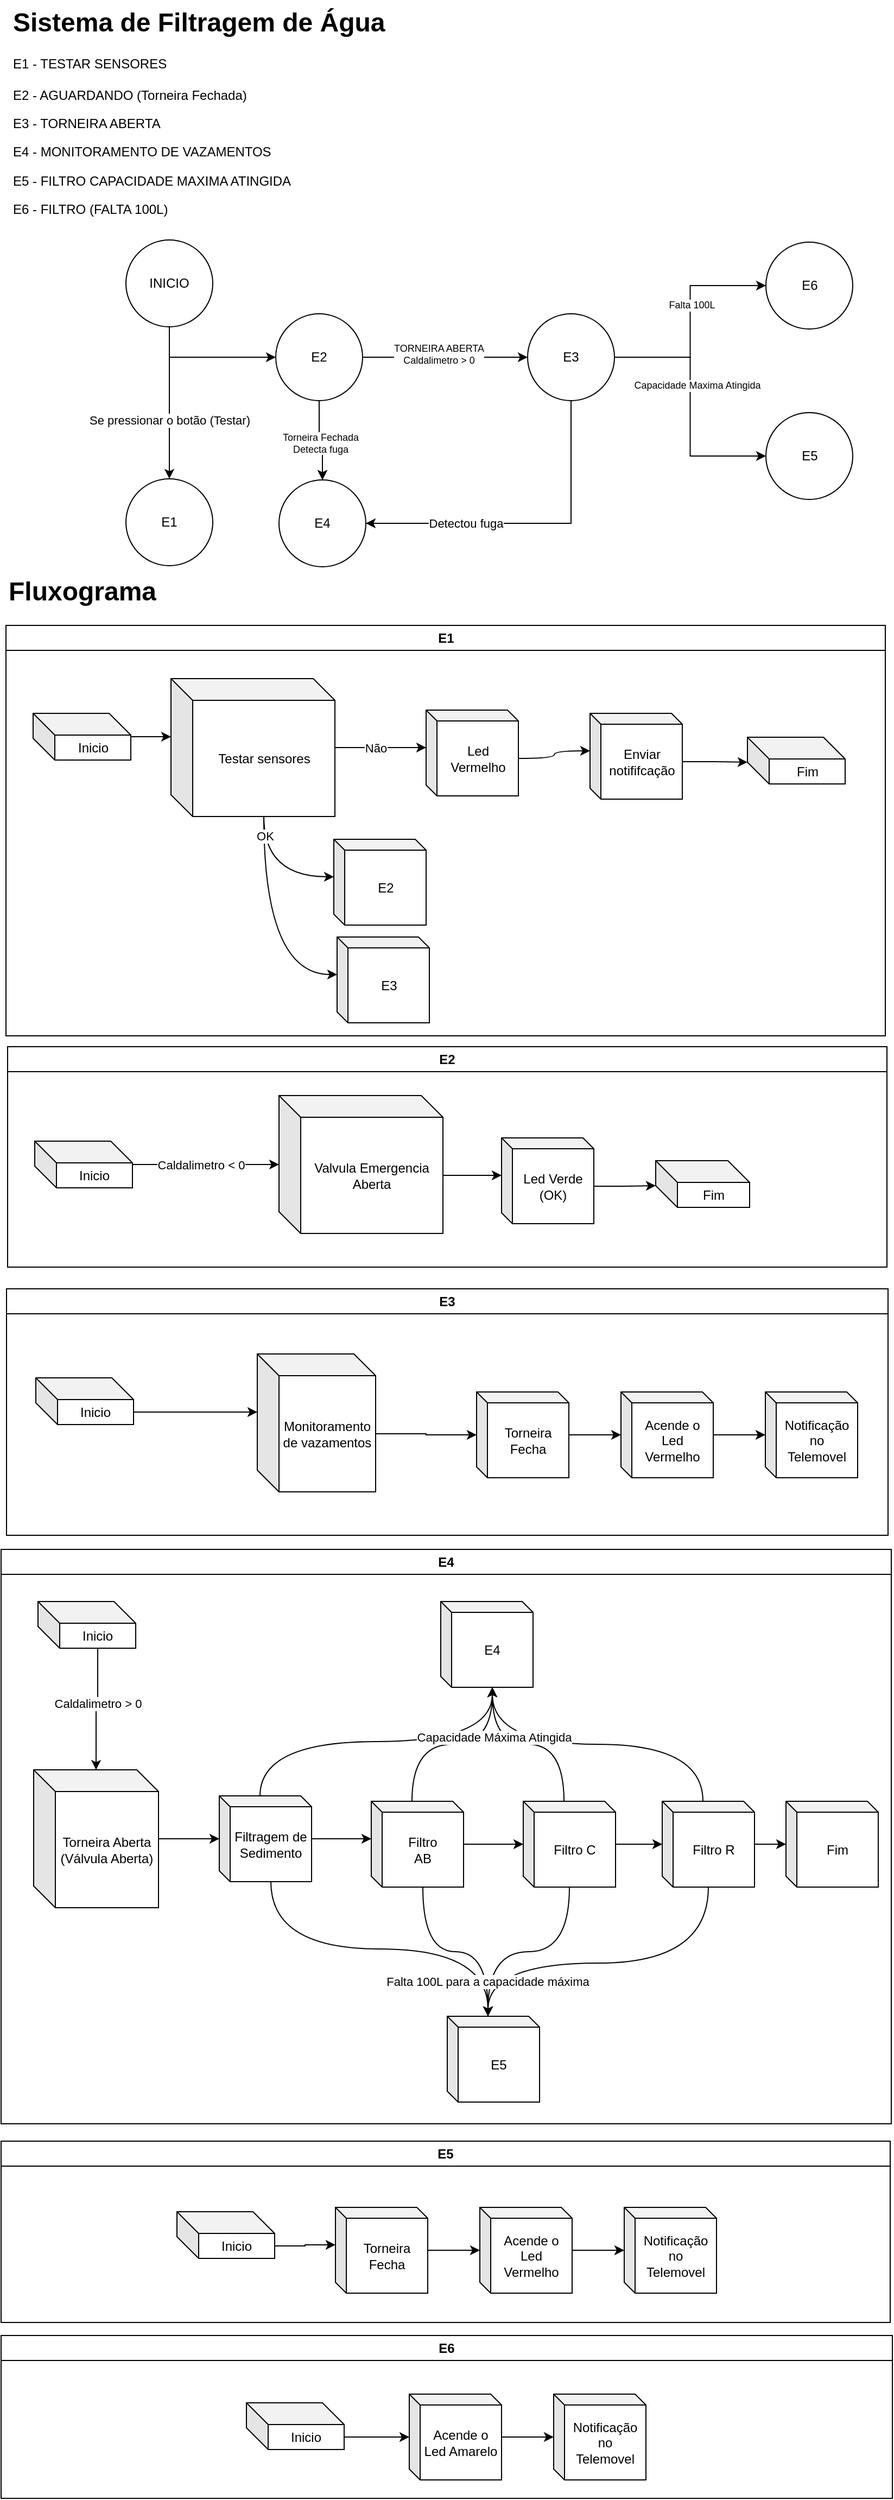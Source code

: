 <mxfile version="26.1.0">
  <diagram name="Página-1" id="Cpw3zNgjgTNZ07fYYYRe">
    <mxGraphModel dx="1737" dy="942" grid="0" gridSize="10" guides="1" tooltips="1" connect="1" arrows="1" fold="1" page="1" pageScale="1" pageWidth="827" pageHeight="1169" math="0" shadow="0">
      <root>
        <mxCell id="0" />
        <mxCell id="1" parent="0" />
        <mxCell id="4wKR0VVO4Z2LBif7FaJZ-10" value="&lt;h1 style=&quot;margin-top: 0px;&quot;&gt;Sistema de Filtragem de Água&amp;nbsp;&lt;/h1&gt;&lt;p&gt;E1 - TESTAR SENSORES&lt;br&gt;&lt;br&gt;E2 - AGUARDANDO (Torneira Fechada)&lt;/p&gt;&lt;p&gt;&lt;span style=&quot;background-color: transparent; color: light-dark(rgb(0, 0, 0), rgb(255, 255, 255));&quot;&gt;E3 - TORNEIRA ABERTA&lt;/span&gt;&lt;/p&gt;&lt;p&gt;&lt;span style=&quot;background-color: transparent; color: light-dark(rgb(0, 0, 0), rgb(255, 255, 255));&quot;&gt;E4 - MONITORAMENTO DE VAZAMENTOS&lt;/span&gt;&lt;/p&gt;&lt;p&gt;&lt;span style=&quot;background-color: transparent; color: light-dark(rgb(0, 0, 0), rgb(255, 255, 255));&quot;&gt;E5 - FILTRO CAPACIDADE MAXIMA ATINGIDA&lt;/span&gt;&lt;/p&gt;&lt;p&gt;&lt;span style=&quot;background-color: transparent; color: light-dark(rgb(0, 0, 0), rgb(255, 255, 255));&quot;&gt;E6 - FILTRO (FALTA 100L)&lt;/span&gt;&lt;/p&gt;" style="text;html=1;whiteSpace=wrap;overflow=hidden;rounded=0;" parent="1" vertex="1">
          <mxGeometry x="12" y="21" width="366" height="204" as="geometry" />
        </mxCell>
        <mxCell id="fFh5RqsiBWmTlAHbZuiL-181" style="edgeStyle=orthogonalEdgeStyle;rounded=0;orthogonalLoop=1;jettySize=auto;html=1;exitX=0.5;exitY=1;exitDx=0;exitDy=0;entryX=0.5;entryY=0;entryDx=0;entryDy=0;" parent="1" source="4wKR0VVO4Z2LBif7FaJZ-12" target="fFh5RqsiBWmTlAHbZuiL-179" edge="1">
          <mxGeometry relative="1" as="geometry" />
        </mxCell>
        <mxCell id="5jFHLmjebThevECd06Mf-3" value="Se pressionar o botão (Testar)" style="edgeLabel;html=1;align=center;verticalAlign=middle;resizable=0;points=[];" vertex="1" connectable="0" parent="fFh5RqsiBWmTlAHbZuiL-181">
          <mxGeometry x="0.092" y="1" relative="1" as="geometry">
            <mxPoint x="-1" y="9" as="offset" />
          </mxGeometry>
        </mxCell>
        <mxCell id="5jFHLmjebThevECd06Mf-2" style="edgeStyle=orthogonalEdgeStyle;rounded=0;orthogonalLoop=1;jettySize=auto;html=1;exitX=0.5;exitY=1;exitDx=0;exitDy=0;entryX=0;entryY=0.5;entryDx=0;entryDy=0;" edge="1" parent="1" source="4wKR0VVO4Z2LBif7FaJZ-12" target="fFh5RqsiBWmTlAHbZuiL-1">
          <mxGeometry relative="1" as="geometry" />
        </mxCell>
        <mxCell id="4wKR0VVO4Z2LBif7FaJZ-12" value="INICIO" style="ellipse;whiteSpace=wrap;html=1;aspect=fixed;" parent="1" vertex="1">
          <mxGeometry x="118" y="242" width="80" height="80" as="geometry" />
        </mxCell>
        <mxCell id="fFh5RqsiBWmTlAHbZuiL-4" value="" style="edgeStyle=orthogonalEdgeStyle;rounded=0;orthogonalLoop=1;jettySize=auto;html=1;" parent="1" source="fFh5RqsiBWmTlAHbZuiL-1" target="fFh5RqsiBWmTlAHbZuiL-3" edge="1">
          <mxGeometry relative="1" as="geometry" />
        </mxCell>
        <mxCell id="fFh5RqsiBWmTlAHbZuiL-10" value="TORNEIRA ABERTA&lt;div&gt;Caldalimetro &amp;gt; 0&lt;/div&gt;" style="edgeLabel;html=1;align=center;verticalAlign=middle;resizable=0;points=[];fontSize=9;" parent="fFh5RqsiBWmTlAHbZuiL-4" vertex="1" connectable="0">
          <mxGeometry x="-0.18" y="4" relative="1" as="geometry">
            <mxPoint x="7" y="1" as="offset" />
          </mxGeometry>
        </mxCell>
        <mxCell id="fFh5RqsiBWmTlAHbZuiL-12" value="" style="edgeStyle=orthogonalEdgeStyle;rounded=0;orthogonalLoop=1;jettySize=auto;html=1;" parent="1" source="fFh5RqsiBWmTlAHbZuiL-1" target="fFh5RqsiBWmTlAHbZuiL-11" edge="1">
          <mxGeometry relative="1" as="geometry" />
        </mxCell>
        <mxCell id="fFh5RqsiBWmTlAHbZuiL-13" value="" style="edgeStyle=orthogonalEdgeStyle;rounded=0;orthogonalLoop=1;jettySize=auto;html=1;" parent="1" source="fFh5RqsiBWmTlAHbZuiL-1" target="fFh5RqsiBWmTlAHbZuiL-11" edge="1">
          <mxGeometry relative="1" as="geometry" />
        </mxCell>
        <mxCell id="fFh5RqsiBWmTlAHbZuiL-14" value="Torneira Fechada&lt;div&gt;Detecta fuga&lt;/div&gt;" style="edgeLabel;html=1;align=center;verticalAlign=middle;resizable=0;points=[];fontSize=9;" parent="fFh5RqsiBWmTlAHbZuiL-13" vertex="1" connectable="0">
          <mxGeometry x="-0.015" y="-2" relative="1" as="geometry">
            <mxPoint as="offset" />
          </mxGeometry>
        </mxCell>
        <mxCell id="fFh5RqsiBWmTlAHbZuiL-1" value="E2" style="ellipse;whiteSpace=wrap;html=1;aspect=fixed;" parent="1" vertex="1">
          <mxGeometry x="256" y="310" width="80" height="80" as="geometry" />
        </mxCell>
        <mxCell id="fFh5RqsiBWmTlAHbZuiL-7" value="" style="edgeStyle=orthogonalEdgeStyle;rounded=0;orthogonalLoop=1;jettySize=auto;html=1;entryX=0;entryY=0.5;entryDx=0;entryDy=0;" parent="1" source="fFh5RqsiBWmTlAHbZuiL-3" target="fFh5RqsiBWmTlAHbZuiL-23" edge="1">
          <mxGeometry relative="1" as="geometry">
            <mxPoint x="752" y="466" as="targetPoint" />
          </mxGeometry>
        </mxCell>
        <mxCell id="fFh5RqsiBWmTlAHbZuiL-30" value="Falta 100L" style="edgeLabel;html=1;align=center;verticalAlign=middle;resizable=0;points=[];fontSize=9;" parent="fFh5RqsiBWmTlAHbZuiL-7" vertex="1" connectable="0">
          <mxGeometry x="0.656" y="-1" relative="1" as="geometry">
            <mxPoint x="-33" y="17" as="offset" />
          </mxGeometry>
        </mxCell>
        <mxCell id="5jFHLmjebThevECd06Mf-4" style="edgeStyle=orthogonalEdgeStyle;rounded=0;orthogonalLoop=1;jettySize=auto;html=1;exitX=0.5;exitY=1;exitDx=0;exitDy=0;entryX=1;entryY=0.5;entryDx=0;entryDy=0;" edge="1" parent="1" source="fFh5RqsiBWmTlAHbZuiL-3" target="fFh5RqsiBWmTlAHbZuiL-11">
          <mxGeometry relative="1" as="geometry" />
        </mxCell>
        <mxCell id="5jFHLmjebThevECd06Mf-5" value="Detectou fuga" style="edgeLabel;html=1;align=center;verticalAlign=middle;resizable=0;points=[];" vertex="1" connectable="0" parent="5jFHLmjebThevECd06Mf-4">
          <mxGeometry x="0.39" relative="1" as="geometry">
            <mxPoint as="offset" />
          </mxGeometry>
        </mxCell>
        <mxCell id="fFh5RqsiBWmTlAHbZuiL-3" value="E3" style="ellipse;whiteSpace=wrap;html=1;aspect=fixed;" parent="1" vertex="1">
          <mxGeometry x="488" y="310" width="80" height="80" as="geometry" />
        </mxCell>
        <mxCell id="fFh5RqsiBWmTlAHbZuiL-11" value="E4" style="ellipse;whiteSpace=wrap;html=1;aspect=fixed;" parent="1" vertex="1">
          <mxGeometry x="259" y="463" width="80" height="80" as="geometry" />
        </mxCell>
        <mxCell id="fFh5RqsiBWmTlAHbZuiL-20" value="" style="edgeStyle=orthogonalEdgeStyle;rounded=0;orthogonalLoop=1;jettySize=auto;html=1;exitX=1;exitY=0.5;exitDx=0;exitDy=0;entryX=0;entryY=0.5;entryDx=0;entryDy=0;" parent="1" source="fFh5RqsiBWmTlAHbZuiL-3" target="fFh5RqsiBWmTlAHbZuiL-19" edge="1">
          <mxGeometry relative="1" as="geometry">
            <mxPoint x="669" y="406" as="sourcePoint" />
          </mxGeometry>
        </mxCell>
        <mxCell id="fFh5RqsiBWmTlAHbZuiL-21" value="Capacidade Maxima Atingida" style="edgeLabel;html=1;align=center;verticalAlign=middle;resizable=0;points=[];fontSize=9;" parent="fFh5RqsiBWmTlAHbZuiL-20" vertex="1" connectable="0">
          <mxGeometry x="-0.3" relative="1" as="geometry">
            <mxPoint x="6" y="15" as="offset" />
          </mxGeometry>
        </mxCell>
        <mxCell id="fFh5RqsiBWmTlAHbZuiL-19" value="E5" style="ellipse;whiteSpace=wrap;html=1;aspect=fixed;" parent="1" vertex="1">
          <mxGeometry x="707.5" y="401" width="80" height="80" as="geometry" />
        </mxCell>
        <mxCell id="fFh5RqsiBWmTlAHbZuiL-23" value="E6" style="ellipse;whiteSpace=wrap;html=1;aspect=fixed;" parent="1" vertex="1">
          <mxGeometry x="707.5" y="244" width="80" height="80" as="geometry" />
        </mxCell>
        <mxCell id="fFh5RqsiBWmTlAHbZuiL-31" value="&lt;h1 style=&quot;margin-top: 0px;&quot;&gt;Fluxograma&lt;/h1&gt;" style="text;html=1;whiteSpace=wrap;overflow=hidden;rounded=0;" parent="1" vertex="1">
          <mxGeometry x="8" y="545" width="180" height="42" as="geometry" />
        </mxCell>
        <mxCell id="fFh5RqsiBWmTlAHbZuiL-34" value="E2" style="swimlane;whiteSpace=wrap;html=1;" parent="1" vertex="1">
          <mxGeometry x="9" y="985" width="810" height="203" as="geometry">
            <mxRectangle x="86" y="812" width="50" height="26" as="alternateBounds" />
          </mxGeometry>
        </mxCell>
        <mxCell id="fFh5RqsiBWmTlAHbZuiL-43" value="" style="edgeStyle=orthogonalEdgeStyle;rounded=0;orthogonalLoop=1;jettySize=auto;html=1;" parent="fFh5RqsiBWmTlAHbZuiL-34" source="fFh5RqsiBWmTlAHbZuiL-41" target="fFh5RqsiBWmTlAHbZuiL-42" edge="1">
          <mxGeometry relative="1" as="geometry" />
        </mxCell>
        <mxCell id="fFh5RqsiBWmTlAHbZuiL-78" value="Caldalimetro &amp;lt; 0" style="edgeLabel;html=1;align=center;verticalAlign=middle;resizable=0;points=[];" parent="fFh5RqsiBWmTlAHbZuiL-43" vertex="1" connectable="0">
          <mxGeometry x="0.004" relative="1" as="geometry">
            <mxPoint x="-5" as="offset" />
          </mxGeometry>
        </mxCell>
        <mxCell id="fFh5RqsiBWmTlAHbZuiL-41" value="Inicio" style="shape=cube;whiteSpace=wrap;html=1;boundedLbl=1;backgroundOutline=1;darkOpacity=0.05;darkOpacity2=0.1;" parent="fFh5RqsiBWmTlAHbZuiL-34" vertex="1">
          <mxGeometry x="25" y="87" width="90" height="43" as="geometry" />
        </mxCell>
        <mxCell id="fFh5RqsiBWmTlAHbZuiL-42" value="Valvula Emergencia Aberta" style="shape=cube;whiteSpace=wrap;html=1;boundedLbl=1;backgroundOutline=1;darkOpacity=0.05;darkOpacity2=0.1;" parent="fFh5RqsiBWmTlAHbZuiL-34" vertex="1">
          <mxGeometry x="250" y="45" width="151" height="127" as="geometry" />
        </mxCell>
        <mxCell id="fFh5RqsiBWmTlAHbZuiL-46" value="Fim" style="shape=cube;whiteSpace=wrap;html=1;boundedLbl=1;backgroundOutline=1;darkOpacity=0.05;darkOpacity2=0.1;" parent="fFh5RqsiBWmTlAHbZuiL-34" vertex="1">
          <mxGeometry x="597" y="105" width="86.5" height="43" as="geometry" />
        </mxCell>
        <mxCell id="fFh5RqsiBWmTlAHbZuiL-79" value="Led Verde&lt;div&gt;(OK)&lt;/div&gt;" style="shape=cube;whiteSpace=wrap;html=1;boundedLbl=1;backgroundOutline=1;darkOpacity=0.05;darkOpacity2=0.1;size=10;" parent="fFh5RqsiBWmTlAHbZuiL-34" vertex="1">
          <mxGeometry x="455" y="84" width="85" height="79" as="geometry" />
        </mxCell>
        <mxCell id="fFh5RqsiBWmTlAHbZuiL-83" style="edgeStyle=orthogonalEdgeStyle;rounded=0;orthogonalLoop=1;jettySize=auto;html=1;exitX=0;exitY=0;exitDx=85;exitDy=44.5;exitPerimeter=0;entryX=0;entryY=0;entryDx=0;entryDy=23;entryPerimeter=0;" parent="fFh5RqsiBWmTlAHbZuiL-34" source="fFh5RqsiBWmTlAHbZuiL-79" target="fFh5RqsiBWmTlAHbZuiL-46" edge="1">
          <mxGeometry relative="1" as="geometry">
            <mxPoint x="117" y="411" as="targetPoint" />
          </mxGeometry>
        </mxCell>
        <mxCell id="fFh5RqsiBWmTlAHbZuiL-168" style="edgeStyle=orthogonalEdgeStyle;rounded=0;orthogonalLoop=1;jettySize=auto;html=1;exitX=0;exitY=0;exitDx=151;exitDy=73.5;exitPerimeter=0;entryX=0;entryY=0;entryDx=0;entryDy=34.5;entryPerimeter=0;" parent="fFh5RqsiBWmTlAHbZuiL-34" source="fFh5RqsiBWmTlAHbZuiL-42" target="fFh5RqsiBWmTlAHbZuiL-79" edge="1">
          <mxGeometry relative="1" as="geometry" />
        </mxCell>
        <mxCell id="fFh5RqsiBWmTlAHbZuiL-35" value="E4" style="swimlane;whiteSpace=wrap;html=1;" parent="1" vertex="1">
          <mxGeometry x="3" y="1448" width="820" height="529" as="geometry">
            <mxRectangle x="304" y="812" width="50" height="26" as="alternateBounds" />
          </mxGeometry>
        </mxCell>
        <mxCell id="fFh5RqsiBWmTlAHbZuiL-50" value="Inicio" style="shape=cube;whiteSpace=wrap;html=1;boundedLbl=1;backgroundOutline=1;darkOpacity=0.05;darkOpacity2=0.1;" parent="fFh5RqsiBWmTlAHbZuiL-35" vertex="1">
          <mxGeometry x="34" y="48" width="90" height="43" as="geometry" />
        </mxCell>
        <mxCell id="fFh5RqsiBWmTlAHbZuiL-59" value="" style="edgeStyle=orthogonalEdgeStyle;rounded=0;orthogonalLoop=1;jettySize=auto;html=1;" parent="fFh5RqsiBWmTlAHbZuiL-35" source="fFh5RqsiBWmTlAHbZuiL-53" target="fFh5RqsiBWmTlAHbZuiL-58" edge="1">
          <mxGeometry relative="1" as="geometry" />
        </mxCell>
        <mxCell id="fFh5RqsiBWmTlAHbZuiL-53" value="Torneira Aberta&lt;div&gt;(Válvula Aberta)&lt;/div&gt;" style="shape=cube;whiteSpace=wrap;html=1;boundedLbl=1;backgroundOutline=1;darkOpacity=0.05;darkOpacity2=0.1;" parent="fFh5RqsiBWmTlAHbZuiL-35" vertex="1">
          <mxGeometry x="30" y="203" width="115" height="127" as="geometry" />
        </mxCell>
        <mxCell id="fFh5RqsiBWmTlAHbZuiL-55" style="edgeStyle=orthogonalEdgeStyle;rounded=0;orthogonalLoop=1;jettySize=auto;html=1;exitX=0;exitY=0;exitDx=55;exitDy=43;exitPerimeter=0;entryX=0;entryY=0;entryDx=57.5;entryDy=0;entryPerimeter=0;" parent="fFh5RqsiBWmTlAHbZuiL-35" source="fFh5RqsiBWmTlAHbZuiL-50" target="fFh5RqsiBWmTlAHbZuiL-53" edge="1">
          <mxGeometry relative="1" as="geometry" />
        </mxCell>
        <mxCell id="fFh5RqsiBWmTlAHbZuiL-88" value="Caldalimetro &amp;gt; 0" style="edgeLabel;html=1;align=center;verticalAlign=middle;resizable=0;points=[];" parent="fFh5RqsiBWmTlAHbZuiL-55" vertex="1" connectable="0">
          <mxGeometry x="-0.102" y="-3" relative="1" as="geometry">
            <mxPoint x="3" as="offset" />
          </mxGeometry>
        </mxCell>
        <mxCell id="fFh5RqsiBWmTlAHbZuiL-112" value="" style="group" parent="fFh5RqsiBWmTlAHbZuiL-35" vertex="1" connectable="0">
          <mxGeometry x="201" y="227" width="493" height="281" as="geometry" />
        </mxCell>
        <mxCell id="fFh5RqsiBWmTlAHbZuiL-76" value="" style="edgeStyle=orthogonalEdgeStyle;rounded=0;orthogonalLoop=1;jettySize=auto;html=1;entryX=0;entryY=0;entryDx=0;entryDy=34.5;entryPerimeter=0;" parent="fFh5RqsiBWmTlAHbZuiL-112" source="fFh5RqsiBWmTlAHbZuiL-58" target="fFh5RqsiBWmTlAHbZuiL-89" edge="1">
          <mxGeometry relative="1" as="geometry">
            <mxPoint x="103" y="39.478" as="targetPoint" />
          </mxGeometry>
        </mxCell>
        <mxCell id="fFh5RqsiBWmTlAHbZuiL-58" value="Filtragem de Sedimento" style="shape=cube;whiteSpace=wrap;html=1;boundedLbl=1;backgroundOutline=1;darkOpacity=0.05;darkOpacity2=0.1;size=10;" parent="fFh5RqsiBWmTlAHbZuiL-112" vertex="1">
          <mxGeometry width="85" height="79" as="geometry" />
        </mxCell>
        <mxCell id="fFh5RqsiBWmTlAHbZuiL-91" value="" style="edgeStyle=orthogonalEdgeStyle;rounded=0;orthogonalLoop=1;jettySize=auto;html=1;" parent="fFh5RqsiBWmTlAHbZuiL-112" source="fFh5RqsiBWmTlAHbZuiL-89" target="fFh5RqsiBWmTlAHbZuiL-90" edge="1">
          <mxGeometry relative="1" as="geometry" />
        </mxCell>
        <mxCell id="fFh5RqsiBWmTlAHbZuiL-109" style="edgeStyle=orthogonalEdgeStyle;rounded=0;orthogonalLoop=1;jettySize=auto;html=1;exitX=0;exitY=0;exitDx=47.5;exitDy=79;exitPerimeter=0;entryX=0;entryY=0;entryDx=37.5;entryDy=0;entryPerimeter=0;curved=1;" parent="fFh5RqsiBWmTlAHbZuiL-112" source="fFh5RqsiBWmTlAHbZuiL-89" target="fFh5RqsiBWmTlAHbZuiL-94" edge="1">
          <mxGeometry relative="1" as="geometry">
            <mxPoint x="330.522" y="183.044" as="targetPoint" />
          </mxGeometry>
        </mxCell>
        <mxCell id="fFh5RqsiBWmTlAHbZuiL-89" value="Filtro&lt;br&gt;AB" style="shape=cube;whiteSpace=wrap;html=1;boundedLbl=1;backgroundOutline=1;darkOpacity=0.05;darkOpacity2=0.1;size=10;" parent="fFh5RqsiBWmTlAHbZuiL-112" vertex="1">
          <mxGeometry x="140" y="5" width="85" height="79" as="geometry" />
        </mxCell>
        <mxCell id="fFh5RqsiBWmTlAHbZuiL-93" value="" style="edgeStyle=orthogonalEdgeStyle;rounded=0;orthogonalLoop=1;jettySize=auto;html=1;" parent="fFh5RqsiBWmTlAHbZuiL-112" source="fFh5RqsiBWmTlAHbZuiL-90" target="fFh5RqsiBWmTlAHbZuiL-92" edge="1">
          <mxGeometry relative="1" as="geometry" />
        </mxCell>
        <mxCell id="fFh5RqsiBWmTlAHbZuiL-90" value="Filtro C" style="shape=cube;whiteSpace=wrap;html=1;boundedLbl=1;backgroundOutline=1;darkOpacity=0.05;darkOpacity2=0.1;size=10;" parent="fFh5RqsiBWmTlAHbZuiL-112" vertex="1">
          <mxGeometry x="280" y="5" width="85" height="79" as="geometry" />
        </mxCell>
        <mxCell id="fFh5RqsiBWmTlAHbZuiL-111" style="edgeStyle=orthogonalEdgeStyle;rounded=0;orthogonalLoop=1;jettySize=auto;html=1;entryX=0;entryY=0;entryDx=37.5;entryDy=0;entryPerimeter=0;curved=1;" parent="fFh5RqsiBWmTlAHbZuiL-112" source="fFh5RqsiBWmTlAHbZuiL-92" target="fFh5RqsiBWmTlAHbZuiL-94" edge="1">
          <mxGeometry relative="1" as="geometry">
            <mxPoint x="355.565" y="226.87" as="targetPoint" />
            <Array as="points">
              <mxPoint x="451" y="154" />
              <mxPoint x="248" y="154" />
            </Array>
          </mxGeometry>
        </mxCell>
        <mxCell id="fFh5RqsiBWmTlAHbZuiL-92" value="Filtro R" style="shape=cube;whiteSpace=wrap;html=1;boundedLbl=1;backgroundOutline=1;darkOpacity=0.05;darkOpacity2=0.1;size=10;" parent="fFh5RqsiBWmTlAHbZuiL-112" vertex="1">
          <mxGeometry x="408" y="5" width="85" height="79" as="geometry" />
        </mxCell>
        <mxCell id="fFh5RqsiBWmTlAHbZuiL-94" value="E5" style="shape=cube;whiteSpace=wrap;html=1;boundedLbl=1;backgroundOutline=1;darkOpacity=0.05;darkOpacity2=0.1;size=10;" parent="fFh5RqsiBWmTlAHbZuiL-112" vertex="1">
          <mxGeometry x="210" y="203" width="85" height="79" as="geometry" />
        </mxCell>
        <mxCell id="fFh5RqsiBWmTlAHbZuiL-108" style="edgeStyle=orthogonalEdgeStyle;rounded=0;orthogonalLoop=1;jettySize=auto;html=1;exitX=0;exitY=0;exitDx=47.5;exitDy=79;exitPerimeter=0;entryX=0;entryY=0;entryDx=37.5;entryDy=0;entryPerimeter=0;curved=1;" parent="fFh5RqsiBWmTlAHbZuiL-112" source="fFh5RqsiBWmTlAHbZuiL-58" target="fFh5RqsiBWmTlAHbZuiL-94" edge="1">
          <mxGeometry relative="1" as="geometry" />
        </mxCell>
        <mxCell id="fFh5RqsiBWmTlAHbZuiL-110" style="edgeStyle=orthogonalEdgeStyle;rounded=0;orthogonalLoop=1;jettySize=auto;html=1;entryX=0;entryY=0;entryDx=37.5;entryDy=0;entryPerimeter=0;curved=1;" parent="fFh5RqsiBWmTlAHbZuiL-112" source="fFh5RqsiBWmTlAHbZuiL-90" target="fFh5RqsiBWmTlAHbZuiL-94" edge="1">
          <mxGeometry relative="1" as="geometry" />
        </mxCell>
        <mxCell id="fFh5RqsiBWmTlAHbZuiL-113" value="Falta 100L para a capacidade máxima" style="edgeLabel;html=1;align=center;verticalAlign=middle;resizable=0;points=[];" parent="fFh5RqsiBWmTlAHbZuiL-110" vertex="1" connectable="0">
          <mxGeometry x="0.538" y="-3" relative="1" as="geometry">
            <mxPoint x="2" y="13" as="offset" />
          </mxGeometry>
        </mxCell>
        <mxCell id="fFh5RqsiBWmTlAHbZuiL-115" value="E4" style="shape=cube;whiteSpace=wrap;html=1;boundedLbl=1;backgroundOutline=1;darkOpacity=0.05;darkOpacity2=0.1;size=10;" parent="fFh5RqsiBWmTlAHbZuiL-35" vertex="1">
          <mxGeometry x="405" y="48" width="85" height="79" as="geometry" />
        </mxCell>
        <mxCell id="fFh5RqsiBWmTlAHbZuiL-118" style="edgeStyle=orthogonalEdgeStyle;rounded=0;orthogonalLoop=1;jettySize=auto;html=1;exitX=0;exitY=0;exitDx=37.5;exitDy=0;exitPerimeter=0;entryX=0;entryY=0;entryDx=47.5;entryDy=79;entryPerimeter=0;curved=1;" parent="fFh5RqsiBWmTlAHbZuiL-35" source="fFh5RqsiBWmTlAHbZuiL-89" target="fFh5RqsiBWmTlAHbZuiL-115" edge="1">
          <mxGeometry relative="1" as="geometry" />
        </mxCell>
        <mxCell id="fFh5RqsiBWmTlAHbZuiL-119" style="edgeStyle=orthogonalEdgeStyle;rounded=0;orthogonalLoop=1;jettySize=auto;html=1;exitX=0;exitY=0;exitDx=37.5;exitDy=0;exitPerimeter=0;entryX=0;entryY=0;entryDx=47.5;entryDy=79;entryPerimeter=0;curved=1;" parent="fFh5RqsiBWmTlAHbZuiL-35" source="fFh5RqsiBWmTlAHbZuiL-90" target="fFh5RqsiBWmTlAHbZuiL-115" edge="1">
          <mxGeometry relative="1" as="geometry">
            <mxPoint x="518.522" y="133.348" as="targetPoint" />
          </mxGeometry>
        </mxCell>
        <mxCell id="fFh5RqsiBWmTlAHbZuiL-120" style="edgeStyle=orthogonalEdgeStyle;rounded=0;orthogonalLoop=1;jettySize=auto;html=1;exitX=0;exitY=0;exitDx=37.5;exitDy=0;exitPerimeter=0;entryX=0;entryY=0;entryDx=47.5;entryDy=79;entryPerimeter=0;curved=1;" parent="fFh5RqsiBWmTlAHbZuiL-35" source="fFh5RqsiBWmTlAHbZuiL-92" target="fFh5RqsiBWmTlAHbZuiL-115" edge="1">
          <mxGeometry relative="1" as="geometry" />
        </mxCell>
        <mxCell id="fFh5RqsiBWmTlAHbZuiL-121" style="edgeStyle=orthogonalEdgeStyle;rounded=0;orthogonalLoop=1;jettySize=auto;html=1;exitX=0;exitY=0;exitDx=37.5;exitDy=0;exitPerimeter=0;entryX=0;entryY=0;entryDx=47.5;entryDy=79;entryPerimeter=0;curved=1;" parent="fFh5RqsiBWmTlAHbZuiL-35" source="fFh5RqsiBWmTlAHbZuiL-58" target="fFh5RqsiBWmTlAHbZuiL-115" edge="1">
          <mxGeometry relative="1" as="geometry" />
        </mxCell>
        <mxCell id="fFh5RqsiBWmTlAHbZuiL-122" value="Capacidade Máxima Atingida" style="edgeLabel;html=1;align=center;verticalAlign=middle;resizable=0;points=[];" parent="fFh5RqsiBWmTlAHbZuiL-121" vertex="1" connectable="0">
          <mxGeometry x="0.788" relative="1" as="geometry">
            <mxPoint x="1" y="12" as="offset" />
          </mxGeometry>
        </mxCell>
        <mxCell id="fFh5RqsiBWmTlAHbZuiL-123" value="Fim" style="shape=cube;whiteSpace=wrap;html=1;boundedLbl=1;backgroundOutline=1;darkOpacity=0.05;darkOpacity2=0.1;size=10;" parent="fFh5RqsiBWmTlAHbZuiL-35" vertex="1">
          <mxGeometry x="723" y="232" width="85" height="79" as="geometry" />
        </mxCell>
        <mxCell id="fFh5RqsiBWmTlAHbZuiL-124" value="" style="edgeStyle=orthogonalEdgeStyle;rounded=0;orthogonalLoop=1;jettySize=auto;html=1;" parent="fFh5RqsiBWmTlAHbZuiL-35" source="fFh5RqsiBWmTlAHbZuiL-92" target="fFh5RqsiBWmTlAHbZuiL-123" edge="1">
          <mxGeometry relative="1" as="geometry" />
        </mxCell>
        <mxCell id="fFh5RqsiBWmTlAHbZuiL-36" value="E3" style="swimlane;whiteSpace=wrap;html=1;" parent="1" vertex="1">
          <mxGeometry x="8" y="1208" width="812" height="227" as="geometry" />
        </mxCell>
        <mxCell id="fFh5RqsiBWmTlAHbZuiL-60" value="Inicio" style="shape=cube;whiteSpace=wrap;html=1;boundedLbl=1;backgroundOutline=1;darkOpacity=0.05;darkOpacity2=0.1;" parent="fFh5RqsiBWmTlAHbZuiL-36" vertex="1">
          <mxGeometry x="27" y="82" width="90" height="43" as="geometry" />
        </mxCell>
        <mxCell id="fFh5RqsiBWmTlAHbZuiL-69" style="edgeStyle=orthogonalEdgeStyle;rounded=0;orthogonalLoop=1;jettySize=auto;html=1;exitX=0;exitY=0;exitDx=109;exitDy=73.5;exitPerimeter=0;" parent="fFh5RqsiBWmTlAHbZuiL-36" source="fFh5RqsiBWmTlAHbZuiL-61" target="fFh5RqsiBWmTlAHbZuiL-68" edge="1">
          <mxGeometry relative="1" as="geometry" />
        </mxCell>
        <mxCell id="fFh5RqsiBWmTlAHbZuiL-61" value="Monitoramento de vazamentos" style="shape=cube;whiteSpace=wrap;html=1;boundedLbl=1;backgroundOutline=1;darkOpacity=0.05;darkOpacity2=0.1;" parent="fFh5RqsiBWmTlAHbZuiL-36" vertex="1">
          <mxGeometry x="231" y="60" width="109" height="127" as="geometry" />
        </mxCell>
        <mxCell id="fFh5RqsiBWmTlAHbZuiL-62" style="edgeStyle=orthogonalEdgeStyle;rounded=0;orthogonalLoop=1;jettySize=auto;html=1;entryX=0;entryY=0;entryDx=0;entryDy=53.5;entryPerimeter=0;exitX=0;exitY=0;exitDx=90;exitDy=31.5;exitPerimeter=0;" parent="fFh5RqsiBWmTlAHbZuiL-36" source="fFh5RqsiBWmTlAHbZuiL-60" target="fFh5RqsiBWmTlAHbZuiL-61" edge="1">
          <mxGeometry relative="1" as="geometry" />
        </mxCell>
        <mxCell id="fFh5RqsiBWmTlAHbZuiL-72" value="" style="edgeStyle=orthogonalEdgeStyle;rounded=0;orthogonalLoop=1;jettySize=auto;html=1;" parent="fFh5RqsiBWmTlAHbZuiL-36" source="fFh5RqsiBWmTlAHbZuiL-68" target="fFh5RqsiBWmTlAHbZuiL-71" edge="1">
          <mxGeometry relative="1" as="geometry" />
        </mxCell>
        <mxCell id="fFh5RqsiBWmTlAHbZuiL-68" value="Torneira Fecha" style="shape=cube;whiteSpace=wrap;html=1;boundedLbl=1;backgroundOutline=1;darkOpacity=0.05;darkOpacity2=0.1;size=10;" parent="fFh5RqsiBWmTlAHbZuiL-36" vertex="1">
          <mxGeometry x="433" y="95" width="85" height="79" as="geometry" />
        </mxCell>
        <mxCell id="fFh5RqsiBWmTlAHbZuiL-74" value="" style="edgeStyle=orthogonalEdgeStyle;rounded=0;orthogonalLoop=1;jettySize=auto;html=1;" parent="fFh5RqsiBWmTlAHbZuiL-36" source="fFh5RqsiBWmTlAHbZuiL-71" target="fFh5RqsiBWmTlAHbZuiL-73" edge="1">
          <mxGeometry relative="1" as="geometry" />
        </mxCell>
        <mxCell id="fFh5RqsiBWmTlAHbZuiL-71" value="Acende o Led Vermelho" style="shape=cube;whiteSpace=wrap;html=1;boundedLbl=1;backgroundOutline=1;darkOpacity=0.05;darkOpacity2=0.1;size=10;" parent="fFh5RqsiBWmTlAHbZuiL-36" vertex="1">
          <mxGeometry x="566" y="95" width="85" height="79" as="geometry" />
        </mxCell>
        <mxCell id="fFh5RqsiBWmTlAHbZuiL-73" value="Notificação&lt;div&gt;no&lt;/div&gt;&lt;div&gt;Telemovel&lt;/div&gt;" style="shape=cube;whiteSpace=wrap;html=1;boundedLbl=1;backgroundOutline=1;darkOpacity=0.05;darkOpacity2=0.1;size=10;" parent="fFh5RqsiBWmTlAHbZuiL-36" vertex="1">
          <mxGeometry x="699" y="95" width="85" height="79" as="geometry" />
        </mxCell>
        <mxCell id="fFh5RqsiBWmTlAHbZuiL-137" value="E6" style="swimlane;whiteSpace=wrap;html=1;startSize=23;" parent="1" vertex="1">
          <mxGeometry x="3" y="2172" width="821" height="150" as="geometry">
            <mxRectangle x="3" y="1999" width="50" height="26" as="alternateBounds" />
          </mxGeometry>
        </mxCell>
        <mxCell id="fFh5RqsiBWmTlAHbZuiL-138" value="Inicio" style="shape=cube;whiteSpace=wrap;html=1;boundedLbl=1;backgroundOutline=1;darkOpacity=0.05;darkOpacity2=0.1;" parent="fFh5RqsiBWmTlAHbZuiL-137" vertex="1">
          <mxGeometry x="226" y="62" width="90" height="43" as="geometry" />
        </mxCell>
        <mxCell id="fFh5RqsiBWmTlAHbZuiL-153" value="" style="edgeStyle=orthogonalEdgeStyle;rounded=0;orthogonalLoop=1;jettySize=auto;html=1;exitX=0;exitY=0;exitDx=90;exitDy=31.5;exitPerimeter=0;" parent="fFh5RqsiBWmTlAHbZuiL-137" source="fFh5RqsiBWmTlAHbZuiL-138" target="fFh5RqsiBWmTlAHbZuiL-156" edge="1">
          <mxGeometry relative="1" as="geometry">
            <mxPoint x="274" y="94.5" as="sourcePoint" />
          </mxGeometry>
        </mxCell>
        <mxCell id="fFh5RqsiBWmTlAHbZuiL-155" value="" style="edgeStyle=orthogonalEdgeStyle;rounded=0;orthogonalLoop=1;jettySize=auto;html=1;" parent="fFh5RqsiBWmTlAHbZuiL-137" source="fFh5RqsiBWmTlAHbZuiL-156" target="fFh5RqsiBWmTlAHbZuiL-157" edge="1">
          <mxGeometry relative="1" as="geometry" />
        </mxCell>
        <mxCell id="fFh5RqsiBWmTlAHbZuiL-156" value="Acende o Led Amarelo" style="shape=cube;whiteSpace=wrap;html=1;boundedLbl=1;backgroundOutline=1;darkOpacity=0.05;darkOpacity2=0.1;size=10;" parent="fFh5RqsiBWmTlAHbZuiL-137" vertex="1">
          <mxGeometry x="376" y="54" width="85" height="79" as="geometry" />
        </mxCell>
        <mxCell id="fFh5RqsiBWmTlAHbZuiL-157" value="Notificação&lt;div&gt;no&lt;/div&gt;&lt;div&gt;Telemovel&lt;/div&gt;" style="shape=cube;whiteSpace=wrap;html=1;boundedLbl=1;backgroundOutline=1;darkOpacity=0.05;darkOpacity2=0.1;size=10;" parent="fFh5RqsiBWmTlAHbZuiL-137" vertex="1">
          <mxGeometry x="509" y="54" width="85" height="79" as="geometry" />
        </mxCell>
        <mxCell id="fFh5RqsiBWmTlAHbZuiL-159" value="E5" style="swimlane;whiteSpace=wrap;html=1;" parent="1" vertex="1">
          <mxGeometry x="3" y="1993" width="819" height="167" as="geometry">
            <mxRectangle x="3" y="1820" width="50" height="26" as="alternateBounds" />
          </mxGeometry>
        </mxCell>
        <mxCell id="fFh5RqsiBWmTlAHbZuiL-160" value="Inicio" style="shape=cube;whiteSpace=wrap;html=1;boundedLbl=1;backgroundOutline=1;darkOpacity=0.05;darkOpacity2=0.1;" parent="fFh5RqsiBWmTlAHbZuiL-159" vertex="1">
          <mxGeometry x="162" y="65" width="90" height="43" as="geometry" />
        </mxCell>
        <mxCell id="fFh5RqsiBWmTlAHbZuiL-161" style="edgeStyle=orthogonalEdgeStyle;rounded=0;orthogonalLoop=1;jettySize=auto;html=1;exitX=0;exitY=0;exitDx=90;exitDy=31.5;exitPerimeter=0;entryX=0;entryY=0;entryDx=0;entryDy=34.5;entryPerimeter=0;" parent="fFh5RqsiBWmTlAHbZuiL-159" source="fFh5RqsiBWmTlAHbZuiL-160" target="fFh5RqsiBWmTlAHbZuiL-163" edge="1">
          <mxGeometry relative="1" as="geometry">
            <mxPoint x="151" y="97.5" as="targetPoint" />
          </mxGeometry>
        </mxCell>
        <mxCell id="fFh5RqsiBWmTlAHbZuiL-162" value="" style="edgeStyle=orthogonalEdgeStyle;rounded=0;orthogonalLoop=1;jettySize=auto;html=1;" parent="fFh5RqsiBWmTlAHbZuiL-159" source="fFh5RqsiBWmTlAHbZuiL-163" target="fFh5RqsiBWmTlAHbZuiL-165" edge="1">
          <mxGeometry relative="1" as="geometry" />
        </mxCell>
        <mxCell id="fFh5RqsiBWmTlAHbZuiL-163" value="Torneira Fecha" style="shape=cube;whiteSpace=wrap;html=1;boundedLbl=1;backgroundOutline=1;darkOpacity=0.05;darkOpacity2=0.1;size=10;" parent="fFh5RqsiBWmTlAHbZuiL-159" vertex="1">
          <mxGeometry x="308" y="61" width="85" height="79" as="geometry" />
        </mxCell>
        <mxCell id="fFh5RqsiBWmTlAHbZuiL-164" value="" style="edgeStyle=orthogonalEdgeStyle;rounded=0;orthogonalLoop=1;jettySize=auto;html=1;" parent="fFh5RqsiBWmTlAHbZuiL-159" source="fFh5RqsiBWmTlAHbZuiL-165" target="fFh5RqsiBWmTlAHbZuiL-166" edge="1">
          <mxGeometry relative="1" as="geometry" />
        </mxCell>
        <mxCell id="fFh5RqsiBWmTlAHbZuiL-165" value="Acende o Led Vermelho" style="shape=cube;whiteSpace=wrap;html=1;boundedLbl=1;backgroundOutline=1;darkOpacity=0.05;darkOpacity2=0.1;size=10;" parent="fFh5RqsiBWmTlAHbZuiL-159" vertex="1">
          <mxGeometry x="441" y="61" width="85" height="79" as="geometry" />
        </mxCell>
        <mxCell id="fFh5RqsiBWmTlAHbZuiL-166" value="Notificação&lt;div&gt;no&lt;/div&gt;&lt;div&gt;Telemovel&lt;/div&gt;" style="shape=cube;whiteSpace=wrap;html=1;boundedLbl=1;backgroundOutline=1;darkOpacity=0.05;darkOpacity2=0.1;size=10;" parent="fFh5RqsiBWmTlAHbZuiL-159" vertex="1">
          <mxGeometry x="574" y="61" width="85" height="79" as="geometry" />
        </mxCell>
        <mxCell id="fFh5RqsiBWmTlAHbZuiL-169" value="E1" style="swimlane;whiteSpace=wrap;html=1;" parent="1" vertex="1">
          <mxGeometry x="7.5" y="597" width="810" height="378" as="geometry">
            <mxRectangle x="86" y="812" width="50" height="26" as="alternateBounds" />
          </mxGeometry>
        </mxCell>
        <mxCell id="fFh5RqsiBWmTlAHbZuiL-170" value="" style="edgeStyle=orthogonalEdgeStyle;rounded=0;orthogonalLoop=1;jettySize=auto;html=1;entryX=0;entryY=0;entryDx=0;entryDy=53.5;entryPerimeter=0;" parent="fFh5RqsiBWmTlAHbZuiL-169" source="fFh5RqsiBWmTlAHbZuiL-172" target="fFh5RqsiBWmTlAHbZuiL-183" edge="1">
          <mxGeometry relative="1" as="geometry">
            <mxPoint x="214" y="109" as="targetPoint" />
          </mxGeometry>
        </mxCell>
        <mxCell id="fFh5RqsiBWmTlAHbZuiL-172" value="Inicio" style="shape=cube;whiteSpace=wrap;html=1;boundedLbl=1;backgroundOutline=1;darkOpacity=0.05;darkOpacity2=0.1;" parent="fFh5RqsiBWmTlAHbZuiL-169" vertex="1">
          <mxGeometry x="25" y="81" width="90" height="43" as="geometry" />
        </mxCell>
        <mxCell id="fFh5RqsiBWmTlAHbZuiL-192" value="" style="edgeStyle=orthogonalEdgeStyle;rounded=0;orthogonalLoop=1;jettySize=auto;html=1;entryX=0;entryY=0;entryDx=0;entryDy=34.5;entryPerimeter=0;" parent="fFh5RqsiBWmTlAHbZuiL-169" source="fFh5RqsiBWmTlAHbZuiL-183" target="fFh5RqsiBWmTlAHbZuiL-193" edge="1">
          <mxGeometry relative="1" as="geometry">
            <mxPoint x="383" y="112.5" as="targetPoint" />
          </mxGeometry>
        </mxCell>
        <mxCell id="fFh5RqsiBWmTlAHbZuiL-195" value="Não" style="edgeLabel;html=1;align=center;verticalAlign=middle;resizable=0;points=[];" parent="fFh5RqsiBWmTlAHbZuiL-192" vertex="1" connectable="0">
          <mxGeometry x="-0.191" y="-4" relative="1" as="geometry">
            <mxPoint x="3" y="-4" as="offset" />
          </mxGeometry>
        </mxCell>
        <mxCell id="fFh5RqsiBWmTlAHbZuiL-183" value="Testar sensores" style="shape=cube;whiteSpace=wrap;html=1;boundedLbl=1;backgroundOutline=1;darkOpacity=0.05;darkOpacity2=0.1;" parent="fFh5RqsiBWmTlAHbZuiL-169" vertex="1">
          <mxGeometry x="152" y="49" width="151" height="127" as="geometry" />
        </mxCell>
        <mxCell id="fFh5RqsiBWmTlAHbZuiL-185" value="E2" style="shape=cube;whiteSpace=wrap;html=1;boundedLbl=1;backgroundOutline=1;darkOpacity=0.05;darkOpacity2=0.1;size=10;" parent="fFh5RqsiBWmTlAHbZuiL-169" vertex="1">
          <mxGeometry x="302" y="197" width="85" height="79" as="geometry" />
        </mxCell>
        <mxCell id="fFh5RqsiBWmTlAHbZuiL-186" value="E3" style="shape=cube;whiteSpace=wrap;html=1;boundedLbl=1;backgroundOutline=1;darkOpacity=0.05;darkOpacity2=0.1;size=10;" parent="fFh5RqsiBWmTlAHbZuiL-169" vertex="1">
          <mxGeometry x="305" y="287" width="85" height="79" as="geometry" />
        </mxCell>
        <mxCell id="fFh5RqsiBWmTlAHbZuiL-188" style="edgeStyle=orthogonalEdgeStyle;rounded=0;orthogonalLoop=1;jettySize=auto;html=1;exitX=0;exitY=0;exitDx=85.5;exitDy=127;exitPerimeter=0;entryX=0;entryY=0;entryDx=0;entryDy=34.5;entryPerimeter=0;curved=1;" parent="fFh5RqsiBWmTlAHbZuiL-169" source="fFh5RqsiBWmTlAHbZuiL-183" target="fFh5RqsiBWmTlAHbZuiL-185" edge="1">
          <mxGeometry relative="1" as="geometry" />
        </mxCell>
        <mxCell id="fFh5RqsiBWmTlAHbZuiL-189" style="edgeStyle=orthogonalEdgeStyle;rounded=0;orthogonalLoop=1;jettySize=auto;html=1;exitX=0;exitY=0;exitDx=85.5;exitDy=127;exitPerimeter=0;entryX=0;entryY=0;entryDx=0;entryDy=34.5;entryPerimeter=0;curved=1;" parent="fFh5RqsiBWmTlAHbZuiL-169" source="fFh5RqsiBWmTlAHbZuiL-183" target="fFh5RqsiBWmTlAHbZuiL-186" edge="1">
          <mxGeometry relative="1" as="geometry" />
        </mxCell>
        <mxCell id="fFh5RqsiBWmTlAHbZuiL-190" value="OK" style="edgeLabel;html=1;align=center;verticalAlign=middle;resizable=0;points=[];" parent="fFh5RqsiBWmTlAHbZuiL-189" vertex="1" connectable="0">
          <mxGeometry x="-0.173" y="3" relative="1" as="geometry">
            <mxPoint x="-2" y="-70" as="offset" />
          </mxGeometry>
        </mxCell>
        <mxCell id="fFh5RqsiBWmTlAHbZuiL-193" value="Led Vermelho" style="shape=cube;whiteSpace=wrap;html=1;boundedLbl=1;backgroundOutline=1;darkOpacity=0.05;darkOpacity2=0.1;size=10;" parent="fFh5RqsiBWmTlAHbZuiL-169" vertex="1">
          <mxGeometry x="387" y="78" width="85" height="79" as="geometry" />
        </mxCell>
        <mxCell id="fFh5RqsiBWmTlAHbZuiL-194" value="Enviar notififcação" style="shape=cube;whiteSpace=wrap;html=1;boundedLbl=1;backgroundOutline=1;darkOpacity=0.05;darkOpacity2=0.1;size=10;" parent="fFh5RqsiBWmTlAHbZuiL-169" vertex="1">
          <mxGeometry x="538" y="81" width="85" height="79" as="geometry" />
        </mxCell>
        <mxCell id="fFh5RqsiBWmTlAHbZuiL-196" style="edgeStyle=orthogonalEdgeStyle;rounded=0;orthogonalLoop=1;jettySize=auto;html=1;exitX=0;exitY=0;exitDx=85;exitDy=44.5;exitPerimeter=0;entryX=0;entryY=0;entryDx=0;entryDy=34.5;entryPerimeter=0;curved=1;" parent="fFh5RqsiBWmTlAHbZuiL-169" source="fFh5RqsiBWmTlAHbZuiL-193" target="fFh5RqsiBWmTlAHbZuiL-194" edge="1">
          <mxGeometry relative="1" as="geometry" />
        </mxCell>
        <mxCell id="fFh5RqsiBWmTlAHbZuiL-199" value="Fim" style="shape=cube;whiteSpace=wrap;html=1;boundedLbl=1;backgroundOutline=1;darkOpacity=0.05;darkOpacity2=0.1;" parent="fFh5RqsiBWmTlAHbZuiL-169" vertex="1">
          <mxGeometry x="683" y="103" width="90" height="43" as="geometry" />
        </mxCell>
        <mxCell id="fFh5RqsiBWmTlAHbZuiL-200" style="edgeStyle=orthogonalEdgeStyle;rounded=0;orthogonalLoop=1;jettySize=auto;html=1;exitX=0;exitY=0;exitDx=85;exitDy=44.5;exitPerimeter=0;entryX=0;entryY=0;entryDx=0;entryDy=23;entryPerimeter=0;" parent="fFh5RqsiBWmTlAHbZuiL-169" source="fFh5RqsiBWmTlAHbZuiL-194" target="fFh5RqsiBWmTlAHbZuiL-199" edge="1">
          <mxGeometry relative="1" as="geometry" />
        </mxCell>
        <mxCell id="fFh5RqsiBWmTlAHbZuiL-179" value="E1" style="ellipse;whiteSpace=wrap;html=1;aspect=fixed;" parent="1" vertex="1">
          <mxGeometry x="118" y="462" width="80" height="80" as="geometry" />
        </mxCell>
      </root>
    </mxGraphModel>
  </diagram>
</mxfile>
